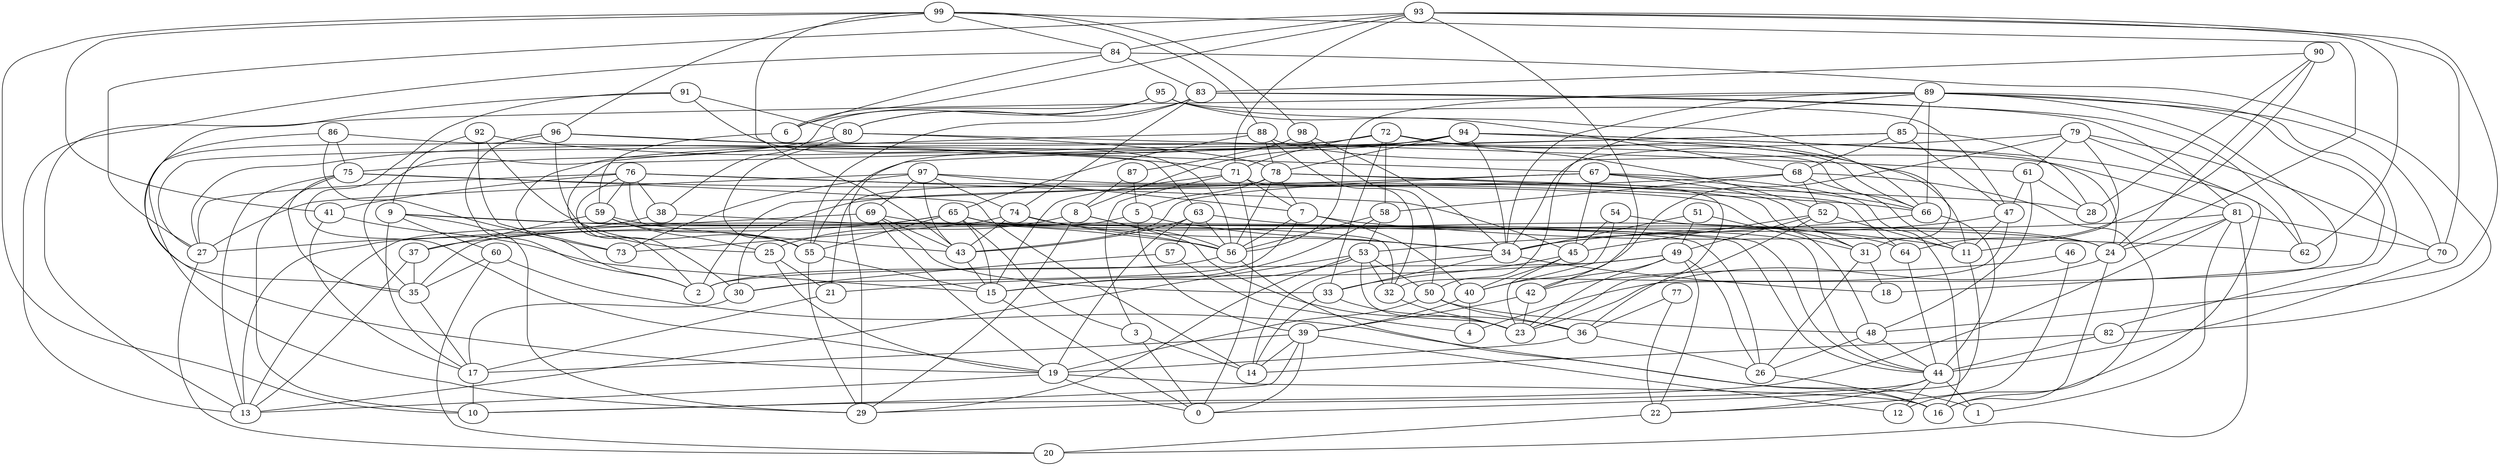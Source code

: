 digraph GG_graph {

subgraph G_graph {
edge [color = black]
"91" -> "35" [dir = none]
"91" -> "19" [dir = none]
"91" -> "80" [dir = none]
"89" -> "34" [dir = none]
"89" -> "56" [dir = none]
"89" -> "18" [dir = none]
"89" -> "4" [dir = none]
"34" -> "14" [dir = none]
"34" -> "18" [dir = none]
"15" -> "0" [dir = none]
"93" -> "62" [dir = none]
"93" -> "71" [dir = none]
"93" -> "84" [dir = none]
"92" -> "73" [dir = none]
"92" -> "71" [dir = none]
"83" -> "80" [dir = none]
"83" -> "81" [dir = none]
"83" -> "62" [dir = none]
"83" -> "55" [dir = none]
"63" -> "56" [dir = none]
"63" -> "57" [dir = none]
"63" -> "43" [dir = none]
"63" -> "19" [dir = none]
"63" -> "11" [dir = none]
"69" -> "44" [dir = none]
"69" -> "33" [dir = none]
"69" -> "13" [dir = none]
"95" -> "80" [dir = none]
"95" -> "38" [dir = none]
"95" -> "6" [dir = none]
"95" -> "68" [dir = none]
"95" -> "66" [dir = none]
"95" -> "47" [dir = none]
"19" -> "0" [dir = none]
"81" -> "24" [dir = none]
"81" -> "34" [dir = none]
"81" -> "20" [dir = none]
"81" -> "1" [dir = none]
"81" -> "70" [dir = none]
"75" -> "14" [dir = none]
"75" -> "66" [dir = none]
"75" -> "10" [dir = none]
"48" -> "26" [dir = none]
"48" -> "44" [dir = none]
"71" -> "7" [dir = none]
"71" -> "15" [dir = none]
"71" -> "0" [dir = none]
"71" -> "3" [dir = none]
"33" -> "23" [dir = none]
"70" -> "44" [dir = none]
"66" -> "44" [dir = none]
"66" -> "53" [dir = none]
"8" -> "36" [dir = none]
"8" -> "29" [dir = none]
"35" -> "17" [dir = none]
"97" -> "73" [dir = none]
"97" -> "69" [dir = none]
"97" -> "27" [dir = none]
"97" -> "31" [dir = none]
"97" -> "43" [dir = none]
"84" -> "82" [dir = none]
"84" -> "6" [dir = none]
"58" -> "53" [dir = none]
"87" -> "5" [dir = none]
"77" -> "22" [dir = none]
"77" -> "36" [dir = none]
"39" -> "14" [dir = none]
"39" -> "0" [dir = none]
"39" -> "10" [dir = none]
"39" -> "12" [dir = none]
"39" -> "17" [dir = none]
"90" -> "24" [dir = none]
"90" -> "28" [dir = none]
"11" -> "0" [dir = none]
"88" -> "2" [dir = none]
"74" -> "43" [dir = none]
"74" -> "34" [dir = none]
"74" -> "73" [dir = none]
"74" -> "56" [dir = none]
"31" -> "18" [dir = none]
"31" -> "26" [dir = none]
"57" -> "30" [dir = none]
"45" -> "33" [dir = none]
"45" -> "23" [dir = none]
"53" -> "50" [dir = none]
"53" -> "23" [dir = none]
"53" -> "15" [dir = none]
"53" -> "29" [dir = none]
"36" -> "26" [dir = none]
"78" -> "56" [dir = none]
"78" -> "28" [dir = none]
"78" -> "64" [dir = none]
"78" -> "7" [dir = none]
"78" -> "21" [dir = none]
"98" -> "87" [dir = none]
"98" -> "50" [dir = none]
"82" -> "44" [dir = none]
"82" -> "14" [dir = none]
"72" -> "58" [dir = none]
"72" -> "27" [dir = none]
"72" -> "11" [dir = none]
"72" -> "71" [dir = none]
"72" -> "52" [dir = none]
"72" -> "33" [dir = none]
"72" -> "66" [dir = none]
"72" -> "35" [dir = none]
"42" -> "23" [dir = none]
"42" -> "39" [dir = none]
"49" -> "22" [dir = none]
"49" -> "21" [dir = none]
"49" -> "2" [dir = none]
"67" -> "31" [dir = none]
"67" -> "43" [dir = none]
"67" -> "2" [dir = none]
"67" -> "66" [dir = none]
"67" -> "16" [dir = none]
"59" -> "25" [dir = none]
"59" -> "44" [dir = none]
"59" -> "55" [dir = none]
"59" -> "37" [dir = none]
"50" -> "36" [dir = none]
"50" -> "19" [dir = none]
"41" -> "17" [dir = none]
"41" -> "15" [dir = none]
"79" -> "61" [dir = none]
"79" -> "40" [dir = none]
"79" -> "70" [dir = none]
"79" -> "11" [dir = none]
"99" -> "10" [dir = none]
"99" -> "98" [dir = none]
"99" -> "43" [dir = none]
"99" -> "96" [dir = none]
"99" -> "88" [dir = none]
"99" -> "41" [dir = none]
"94" -> "29" [dir = none]
"94" -> "27" [dir = none]
"94" -> "31" [dir = none]
"94" -> "34" [dir = none]
"94" -> "8" [dir = none]
"94" -> "78" [dir = none]
"94" -> "24" [dir = none]
"9" -> "60" [dir = none]
"9" -> "26" [dir = none]
"9" -> "17" [dir = none]
"37" -> "13" [dir = none]
"37" -> "35" [dir = none]
"46" -> "22" [dir = none]
"46" -> "42" [dir = none]
"65" -> "64" [dir = none]
"65" -> "44" [dir = none]
"65" -> "3" [dir = none]
"7" -> "62" [dir = none]
"7" -> "30" [dir = none]
"7" -> "56" [dir = none]
"44" -> "12" [dir = none]
"44" -> "29" [dir = none]
"44" -> "1" [dir = none]
"27" -> "20" [dir = none]
"40" -> "4" [dir = none]
"40" -> "39" [dir = none]
"5" -> "35" [dir = none]
"5" -> "39" [dir = none]
"60" -> "20" [dir = none]
"86" -> "73" [dir = none]
"86" -> "19" [dir = none]
"51" -> "31" [dir = none]
"51" -> "34" [dir = none]
"51" -> "49" [dir = none]
"61" -> "28" [dir = none]
"61" -> "47" [dir = none]
"96" -> "66" [dir = none]
"96" -> "2" [dir = none]
"96" -> "67" [dir = none]
"96" -> "25" [dir = none]
"47" -> "11" [dir = none]
"47" -> "34" [dir = none]
"47" -> "32" [dir = none]
"32" -> "23" [dir = none]
"76" -> "59" [dir = none]
"76" -> "27" [dir = none]
"76" -> "48" [dir = none]
"76" -> "45" [dir = none]
"76" -> "38" [dir = none]
"3" -> "0" [dir = none]
"55" -> "15" [dir = none]
"55" -> "29" [dir = none]
"52" -> "11" [dir = none]
"52" -> "36" [dir = none]
"85" -> "47" [dir = none]
"85" -> "28" [dir = none]
"85" -> "2" [dir = none]
"85" -> "68" [dir = none]
"22" -> "20" [dir = none]
"68" -> "30" [dir = none]
"24" -> "23" [dir = none]
"24" -> "16" [dir = none]
"54" -> "45" [dir = none]
"54" -> "24" [dir = none]
"79" -> "16" [dir = none]
"80" -> "61" [dir = none]
"89" -> "13" [dir = none]
"78" -> "5" [dir = none]
"92" -> "55" [dir = none]
"93" -> "42" [dir = none]
"50" -> "48" [dir = none]
"90" -> "83" [dir = none]
"97" -> "74" [dir = none]
"94" -> "62" [dir = none]
"89" -> "70" [dir = none]
"9" -> "56" [dir = none]
"25" -> "19" [dir = none]
"56" -> "16" [dir = none]
"80" -> "75" [dir = none]
"68" -> "52" [dir = none]
"65" -> "24" [dir = none]
"8" -> "56" [dir = none]
"34" -> "33" [dir = none]
"89" -> "50" [dir = none]
"79" -> "34" [dir = none]
"33" -> "14" [dir = none]
"99" -> "24" [dir = none]
"19" -> "13" [dir = none]
"36" -> "19" [dir = none]
"68" -> "12" [dir = none]
"69" -> "43" [dir = none]
"80" -> "55" [dir = none]
"9" -> "29" [dir = none]
"65" -> "55" [dir = none]
"19" -> "16" [dir = none]
"53" -> "13" [dir = none]
"8" -> "25" [dir = none]
"65" -> "13" [dir = none]
"6" -> "59" [dir = none]
"52" -> "49" [dir = none]
"54" -> "40" [dir = none]
"65" -> "15" [dir = none]
"84" -> "83" [dir = none]
"52" -> "45" [dir = none]
"21" -> "17" [dir = none]
"38" -> "32" [dir = none]
"83" -> "74" [dir = none]
"76" -> "41" [dir = none]
"3" -> "14" [dir = none]
"71" -> "23" [dir = none]
"93" -> "6" [dir = none]
"88" -> "32" [dir = none]
"80" -> "78" [dir = none]
"76" -> "43" [dir = none]
"93" -> "27" [dir = none]
"49" -> "26" [dir = none]
"69" -> "19" [dir = none]
"87" -> "8" [dir = none]
"81" -> "10" [dir = none]
"88" -> "81" [dir = none]
"38" -> "27" [dir = none]
"88" -> "78" [dir = none]
"60" -> "1" [dir = none]
"91" -> "56" [dir = none]
"26" -> "16" [dir = none]
"64" -> "44" [dir = none]
"57" -> "4" [dir = none]
"99" -> "84" [dir = none]
"30" -> "17" [dir = none]
"98" -> "34" [dir = none]
"49" -> "42" [dir = none]
"7" -> "40" [dir = none]
"68" -> "11" [dir = none]
"56" -> "2" [dir = none]
"75" -> "13" [dir = none]
"43" -> "15" [dir = none]
"44" -> "22" [dir = none]
"97" -> "7" [dir = none]
"49" -> "23" [dir = none]
"76" -> "30" [dir = none]
"17" -> "10" [dir = none]
"5" -> "34" [dir = none]
"58" -> "56" [dir = none]
"45" -> "40" [dir = none]
"92" -> "9" [dir = none]
"85" -> "55" [dir = none]
"89" -> "85" [dir = none]
"75" -> "35" [dir = none]
"53" -> "32" [dir = none]
"86" -> "63" [dir = none]
"89" -> "66" [dir = none]
"93" -> "48" [dir = none]
"90" -> "64" [dir = none]
"89" -> "82" [dir = none]
"96" -> "29" [dir = none]
"84" -> "13" [dir = none]
"68" -> "58" [dir = none]
"88" -> "65" [dir = none]
"61" -> "48" [dir = none]
"67" -> "45" [dir = none]
"65" -> "37" [dir = none]
"58" -> "15" [dir = none]
"86" -> "75" [dir = none]
"93" -> "70" [dir = none]
"25" -> "21" [dir = none]
"60" -> "35" [dir = none]
}

}
